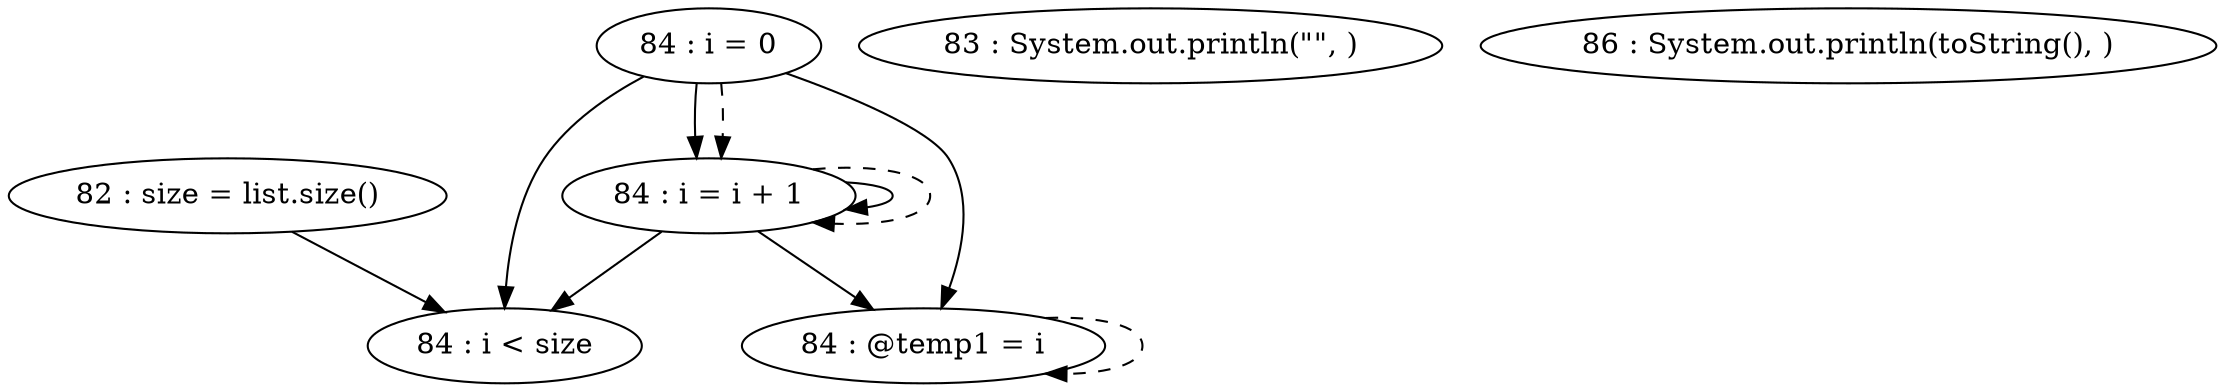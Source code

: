 digraph G {
"82 : size = list.size()"
"82 : size = list.size()" -> "84 : i < size"
"83 : System.out.println(\"\", )"
"84 : i = 0"
"84 : i = 0" -> "84 : @temp1 = i"
"84 : i = 0" -> "84 : i < size"
"84 : i = 0" -> "84 : i = i + 1"
"84 : i = 0" -> "84 : i = i + 1" [style=dashed]
"84 : i < size"
"86 : System.out.println(toString(), )"
"84 : @temp1 = i"
"84 : @temp1 = i" -> "84 : @temp1 = i" [style=dashed]
"84 : i = i + 1"
"84 : i = i + 1" -> "84 : @temp1 = i"
"84 : i = i + 1" -> "84 : i < size"
"84 : i = i + 1" -> "84 : i = i + 1"
"84 : i = i + 1" -> "84 : i = i + 1" [style=dashed]
}